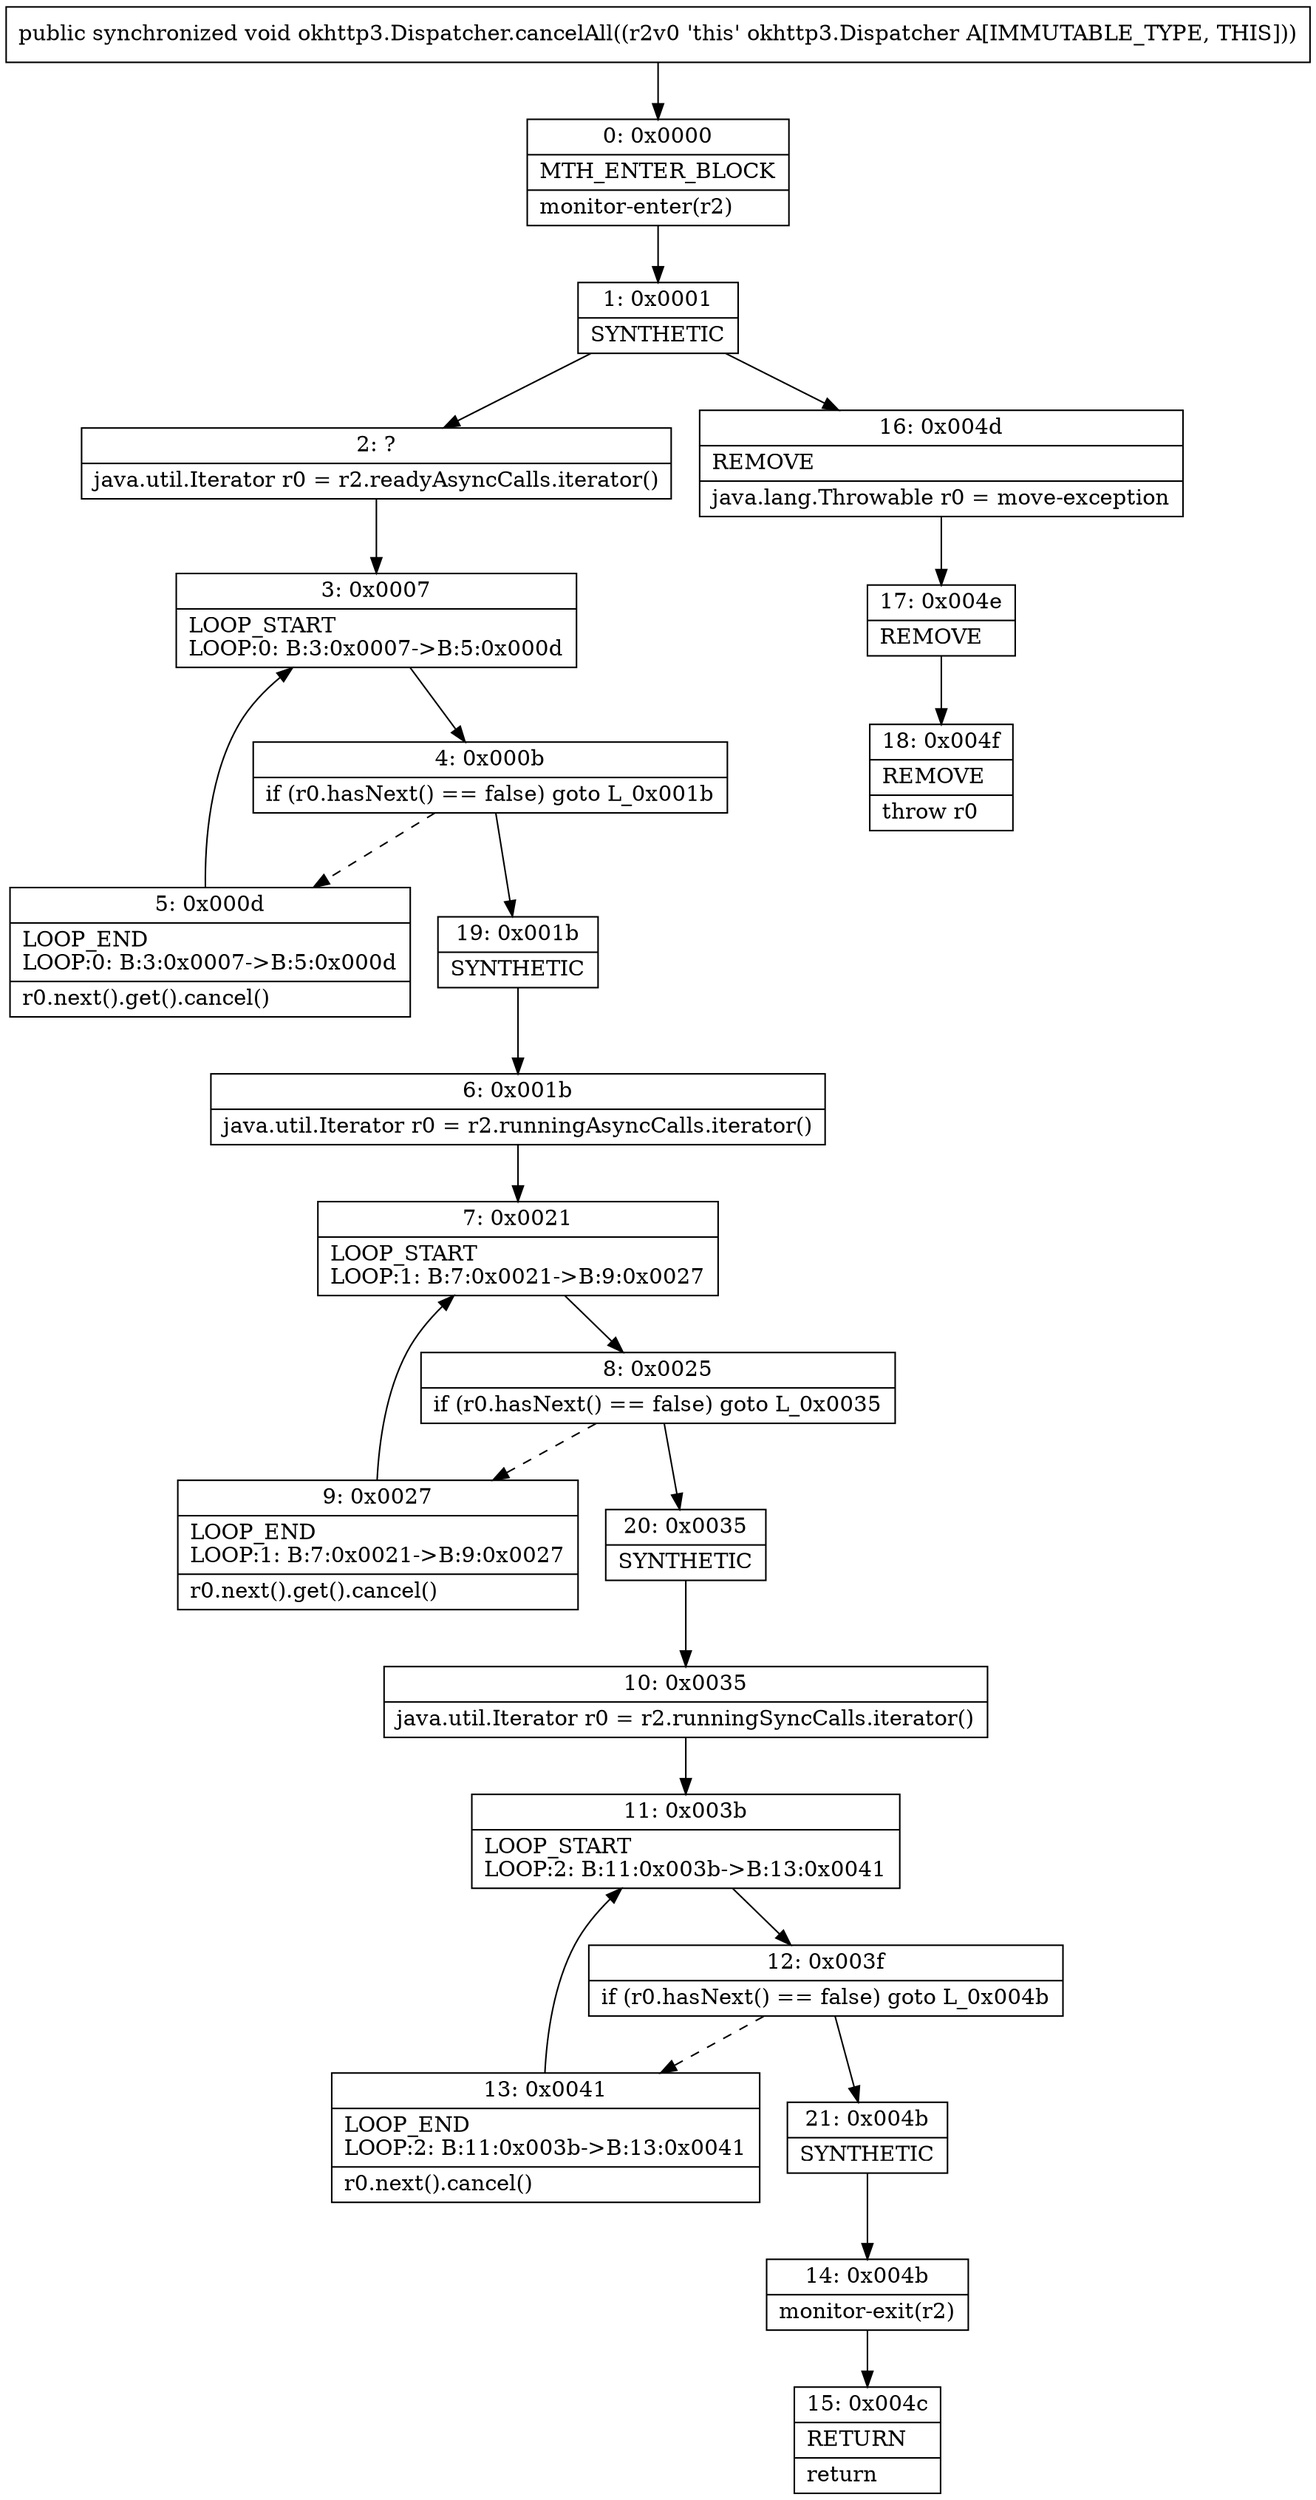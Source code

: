 digraph "CFG forokhttp3.Dispatcher.cancelAll()V" {
Node_0 [shape=record,label="{0\:\ 0x0000|MTH_ENTER_BLOCK\l|monitor\-enter(r2)\l}"];
Node_1 [shape=record,label="{1\:\ 0x0001|SYNTHETIC\l}"];
Node_2 [shape=record,label="{2\:\ ?|java.util.Iterator r0 = r2.readyAsyncCalls.iterator()\l}"];
Node_3 [shape=record,label="{3\:\ 0x0007|LOOP_START\lLOOP:0: B:3:0x0007\-\>B:5:0x000d\l}"];
Node_4 [shape=record,label="{4\:\ 0x000b|if (r0.hasNext() == false) goto L_0x001b\l}"];
Node_5 [shape=record,label="{5\:\ 0x000d|LOOP_END\lLOOP:0: B:3:0x0007\-\>B:5:0x000d\l|r0.next().get().cancel()\l}"];
Node_6 [shape=record,label="{6\:\ 0x001b|java.util.Iterator r0 = r2.runningAsyncCalls.iterator()\l}"];
Node_7 [shape=record,label="{7\:\ 0x0021|LOOP_START\lLOOP:1: B:7:0x0021\-\>B:9:0x0027\l}"];
Node_8 [shape=record,label="{8\:\ 0x0025|if (r0.hasNext() == false) goto L_0x0035\l}"];
Node_9 [shape=record,label="{9\:\ 0x0027|LOOP_END\lLOOP:1: B:7:0x0021\-\>B:9:0x0027\l|r0.next().get().cancel()\l}"];
Node_10 [shape=record,label="{10\:\ 0x0035|java.util.Iterator r0 = r2.runningSyncCalls.iterator()\l}"];
Node_11 [shape=record,label="{11\:\ 0x003b|LOOP_START\lLOOP:2: B:11:0x003b\-\>B:13:0x0041\l}"];
Node_12 [shape=record,label="{12\:\ 0x003f|if (r0.hasNext() == false) goto L_0x004b\l}"];
Node_13 [shape=record,label="{13\:\ 0x0041|LOOP_END\lLOOP:2: B:11:0x003b\-\>B:13:0x0041\l|r0.next().cancel()\l}"];
Node_14 [shape=record,label="{14\:\ 0x004b|monitor\-exit(r2)\l}"];
Node_15 [shape=record,label="{15\:\ 0x004c|RETURN\l|return\l}"];
Node_16 [shape=record,label="{16\:\ 0x004d|REMOVE\l|java.lang.Throwable r0 = move\-exception\l}"];
Node_17 [shape=record,label="{17\:\ 0x004e|REMOVE\l}"];
Node_18 [shape=record,label="{18\:\ 0x004f|REMOVE\l|throw r0\l}"];
Node_19 [shape=record,label="{19\:\ 0x001b|SYNTHETIC\l}"];
Node_20 [shape=record,label="{20\:\ 0x0035|SYNTHETIC\l}"];
Node_21 [shape=record,label="{21\:\ 0x004b|SYNTHETIC\l}"];
MethodNode[shape=record,label="{public synchronized void okhttp3.Dispatcher.cancelAll((r2v0 'this' okhttp3.Dispatcher A[IMMUTABLE_TYPE, THIS])) }"];
MethodNode -> Node_0;
Node_0 -> Node_1;
Node_1 -> Node_2;
Node_1 -> Node_16;
Node_2 -> Node_3;
Node_3 -> Node_4;
Node_4 -> Node_5[style=dashed];
Node_4 -> Node_19;
Node_5 -> Node_3;
Node_6 -> Node_7;
Node_7 -> Node_8;
Node_8 -> Node_9[style=dashed];
Node_8 -> Node_20;
Node_9 -> Node_7;
Node_10 -> Node_11;
Node_11 -> Node_12;
Node_12 -> Node_13[style=dashed];
Node_12 -> Node_21;
Node_13 -> Node_11;
Node_14 -> Node_15;
Node_16 -> Node_17;
Node_17 -> Node_18;
Node_19 -> Node_6;
Node_20 -> Node_10;
Node_21 -> Node_14;
}

